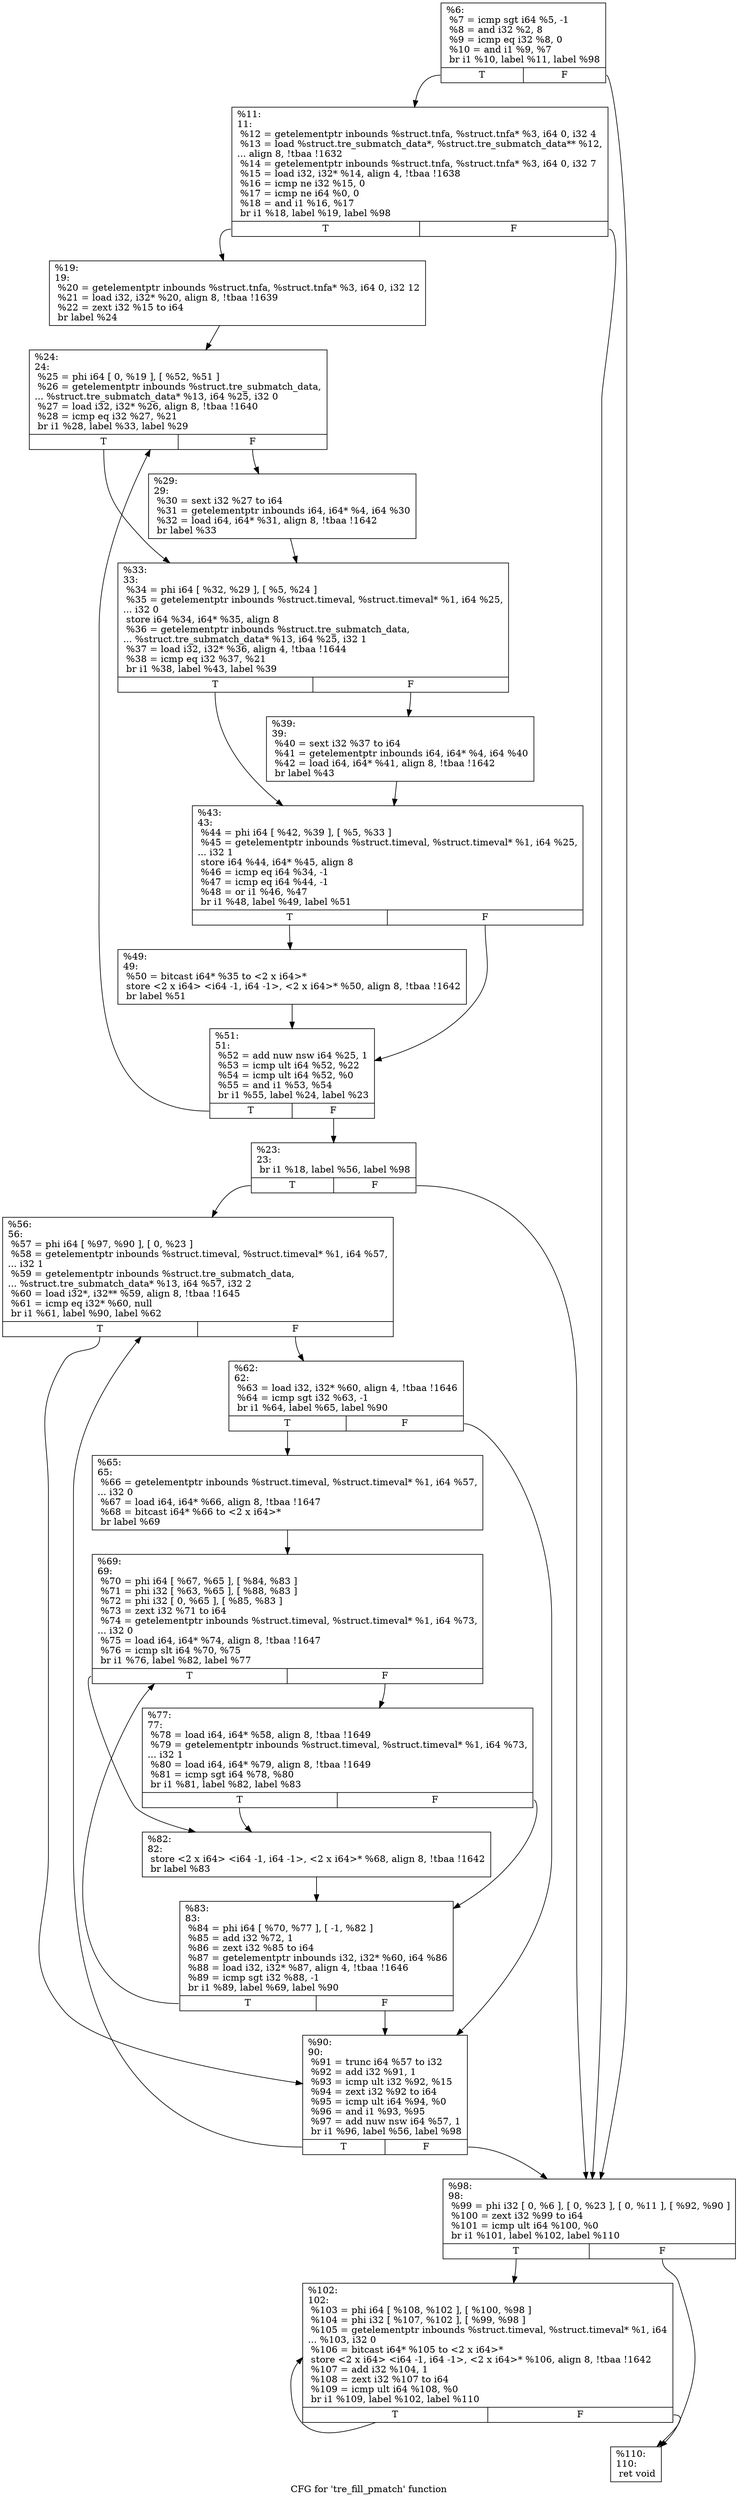 digraph "CFG for 'tre_fill_pmatch' function" {
	label="CFG for 'tre_fill_pmatch' function";

	Node0x1e267c0 [shape=record,label="{%6:\l  %7 = icmp sgt i64 %5, -1\l  %8 = and i32 %2, 8\l  %9 = icmp eq i32 %8, 0\l  %10 = and i1 %9, %7\l  br i1 %10, label %11, label %98\l|{<s0>T|<s1>F}}"];
	Node0x1e267c0:s0 -> Node0x1de9500;
	Node0x1e267c0:s1 -> Node0x1de9aa0;
	Node0x1de9500 [shape=record,label="{%11:\l11:                                               \l  %12 = getelementptr inbounds %struct.tnfa, %struct.tnfa* %3, i64 0, i32 4\l  %13 = load %struct.tre_submatch_data*, %struct.tre_submatch_data** %12,\l... align 8, !tbaa !1632\l  %14 = getelementptr inbounds %struct.tnfa, %struct.tnfa* %3, i64 0, i32 7\l  %15 = load i32, i32* %14, align 4, !tbaa !1638\l  %16 = icmp ne i32 %15, 0\l  %17 = icmp ne i64 %0, 0\l  %18 = and i1 %16, %17\l  br i1 %18, label %19, label %98\l|{<s0>T|<s1>F}}"];
	Node0x1de9500:s0 -> Node0x1de9550;
	Node0x1de9500:s1 -> Node0x1de9aa0;
	Node0x1de9550 [shape=record,label="{%19:\l19:                                               \l  %20 = getelementptr inbounds %struct.tnfa, %struct.tnfa* %3, i64 0, i32 12\l  %21 = load i32, i32* %20, align 8, !tbaa !1639\l  %22 = zext i32 %15 to i64\l  br label %24\l}"];
	Node0x1de9550 -> Node0x1de95f0;
	Node0x1de95a0 [shape=record,label="{%23:\l23:                                               \l  br i1 %18, label %56, label %98\l|{<s0>T|<s1>F}}"];
	Node0x1de95a0:s0 -> Node0x1de9820;
	Node0x1de95a0:s1 -> Node0x1de9aa0;
	Node0x1de95f0 [shape=record,label="{%24:\l24:                                               \l  %25 = phi i64 [ 0, %19 ], [ %52, %51 ]\l  %26 = getelementptr inbounds %struct.tre_submatch_data,\l... %struct.tre_submatch_data* %13, i64 %25, i32 0\l  %27 = load i32, i32* %26, align 8, !tbaa !1640\l  %28 = icmp eq i32 %27, %21\l  br i1 %28, label %33, label %29\l|{<s0>T|<s1>F}}"];
	Node0x1de95f0:s0 -> Node0x1de9690;
	Node0x1de95f0:s1 -> Node0x1de9640;
	Node0x1de9640 [shape=record,label="{%29:\l29:                                               \l  %30 = sext i32 %27 to i64\l  %31 = getelementptr inbounds i64, i64* %4, i64 %30\l  %32 = load i64, i64* %31, align 8, !tbaa !1642\l  br label %33\l}"];
	Node0x1de9640 -> Node0x1de9690;
	Node0x1de9690 [shape=record,label="{%33:\l33:                                               \l  %34 = phi i64 [ %32, %29 ], [ %5, %24 ]\l  %35 = getelementptr inbounds %struct.timeval, %struct.timeval* %1, i64 %25,\l... i32 0\l  store i64 %34, i64* %35, align 8\l  %36 = getelementptr inbounds %struct.tre_submatch_data,\l... %struct.tre_submatch_data* %13, i64 %25, i32 1\l  %37 = load i32, i32* %36, align 4, !tbaa !1644\l  %38 = icmp eq i32 %37, %21\l  br i1 %38, label %43, label %39\l|{<s0>T|<s1>F}}"];
	Node0x1de9690:s0 -> Node0x1de9730;
	Node0x1de9690:s1 -> Node0x1de96e0;
	Node0x1de96e0 [shape=record,label="{%39:\l39:                                               \l  %40 = sext i32 %37 to i64\l  %41 = getelementptr inbounds i64, i64* %4, i64 %40\l  %42 = load i64, i64* %41, align 8, !tbaa !1642\l  br label %43\l}"];
	Node0x1de96e0 -> Node0x1de9730;
	Node0x1de9730 [shape=record,label="{%43:\l43:                                               \l  %44 = phi i64 [ %42, %39 ], [ %5, %33 ]\l  %45 = getelementptr inbounds %struct.timeval, %struct.timeval* %1, i64 %25,\l... i32 1\l  store i64 %44, i64* %45, align 8\l  %46 = icmp eq i64 %34, -1\l  %47 = icmp eq i64 %44, -1\l  %48 = or i1 %46, %47\l  br i1 %48, label %49, label %51\l|{<s0>T|<s1>F}}"];
	Node0x1de9730:s0 -> Node0x1de9780;
	Node0x1de9730:s1 -> Node0x1de97d0;
	Node0x1de9780 [shape=record,label="{%49:\l49:                                               \l  %50 = bitcast i64* %35 to \<2 x i64\>*\l  store \<2 x i64\> \<i64 -1, i64 -1\>, \<2 x i64\>* %50, align 8, !tbaa !1642\l  br label %51\l}"];
	Node0x1de9780 -> Node0x1de97d0;
	Node0x1de97d0 [shape=record,label="{%51:\l51:                                               \l  %52 = add nuw nsw i64 %25, 1\l  %53 = icmp ult i64 %52, %22\l  %54 = icmp ult i64 %52, %0\l  %55 = and i1 %53, %54\l  br i1 %55, label %24, label %23\l|{<s0>T|<s1>F}}"];
	Node0x1de97d0:s0 -> Node0x1de95f0;
	Node0x1de97d0:s1 -> Node0x1de95a0;
	Node0x1de9820 [shape=record,label="{%56:\l56:                                               \l  %57 = phi i64 [ %97, %90 ], [ 0, %23 ]\l  %58 = getelementptr inbounds %struct.timeval, %struct.timeval* %1, i64 %57,\l... i32 1\l  %59 = getelementptr inbounds %struct.tre_submatch_data,\l... %struct.tre_submatch_data* %13, i64 %57, i32 2\l  %60 = load i32*, i32** %59, align 8, !tbaa !1645\l  %61 = icmp eq i32* %60, null\l  br i1 %61, label %90, label %62\l|{<s0>T|<s1>F}}"];
	Node0x1de9820:s0 -> Node0x1de9a50;
	Node0x1de9820:s1 -> Node0x1de9870;
	Node0x1de9870 [shape=record,label="{%62:\l62:                                               \l  %63 = load i32, i32* %60, align 4, !tbaa !1646\l  %64 = icmp sgt i32 %63, -1\l  br i1 %64, label %65, label %90\l|{<s0>T|<s1>F}}"];
	Node0x1de9870:s0 -> Node0x1de98c0;
	Node0x1de9870:s1 -> Node0x1de9a50;
	Node0x1de98c0 [shape=record,label="{%65:\l65:                                               \l  %66 = getelementptr inbounds %struct.timeval, %struct.timeval* %1, i64 %57,\l... i32 0\l  %67 = load i64, i64* %66, align 8, !tbaa !1647\l  %68 = bitcast i64* %66 to \<2 x i64\>*\l  br label %69\l}"];
	Node0x1de98c0 -> Node0x1de9910;
	Node0x1de9910 [shape=record,label="{%69:\l69:                                               \l  %70 = phi i64 [ %67, %65 ], [ %84, %83 ]\l  %71 = phi i32 [ %63, %65 ], [ %88, %83 ]\l  %72 = phi i32 [ 0, %65 ], [ %85, %83 ]\l  %73 = zext i32 %71 to i64\l  %74 = getelementptr inbounds %struct.timeval, %struct.timeval* %1, i64 %73,\l... i32 0\l  %75 = load i64, i64* %74, align 8, !tbaa !1647\l  %76 = icmp slt i64 %70, %75\l  br i1 %76, label %82, label %77\l|{<s0>T|<s1>F}}"];
	Node0x1de9910:s0 -> Node0x1de99b0;
	Node0x1de9910:s1 -> Node0x1de9960;
	Node0x1de9960 [shape=record,label="{%77:\l77:                                               \l  %78 = load i64, i64* %58, align 8, !tbaa !1649\l  %79 = getelementptr inbounds %struct.timeval, %struct.timeval* %1, i64 %73,\l... i32 1\l  %80 = load i64, i64* %79, align 8, !tbaa !1649\l  %81 = icmp sgt i64 %78, %80\l  br i1 %81, label %82, label %83\l|{<s0>T|<s1>F}}"];
	Node0x1de9960:s0 -> Node0x1de99b0;
	Node0x1de9960:s1 -> Node0x1de9a00;
	Node0x1de99b0 [shape=record,label="{%82:\l82:                                               \l  store \<2 x i64\> \<i64 -1, i64 -1\>, \<2 x i64\>* %68, align 8, !tbaa !1642\l  br label %83\l}"];
	Node0x1de99b0 -> Node0x1de9a00;
	Node0x1de9a00 [shape=record,label="{%83:\l83:                                               \l  %84 = phi i64 [ %70, %77 ], [ -1, %82 ]\l  %85 = add i32 %72, 1\l  %86 = zext i32 %85 to i64\l  %87 = getelementptr inbounds i32, i32* %60, i64 %86\l  %88 = load i32, i32* %87, align 4, !tbaa !1646\l  %89 = icmp sgt i32 %88, -1\l  br i1 %89, label %69, label %90\l|{<s0>T|<s1>F}}"];
	Node0x1de9a00:s0 -> Node0x1de9910;
	Node0x1de9a00:s1 -> Node0x1de9a50;
	Node0x1de9a50 [shape=record,label="{%90:\l90:                                               \l  %91 = trunc i64 %57 to i32\l  %92 = add i32 %91, 1\l  %93 = icmp ult i32 %92, %15\l  %94 = zext i32 %92 to i64\l  %95 = icmp ult i64 %94, %0\l  %96 = and i1 %93, %95\l  %97 = add nuw nsw i64 %57, 1\l  br i1 %96, label %56, label %98\l|{<s0>T|<s1>F}}"];
	Node0x1de9a50:s0 -> Node0x1de9820;
	Node0x1de9a50:s1 -> Node0x1de9aa0;
	Node0x1de9aa0 [shape=record,label="{%98:\l98:                                               \l  %99 = phi i32 [ 0, %6 ], [ 0, %23 ], [ 0, %11 ], [ %92, %90 ]\l  %100 = zext i32 %99 to i64\l  %101 = icmp ult i64 %100, %0\l  br i1 %101, label %102, label %110\l|{<s0>T|<s1>F}}"];
	Node0x1de9aa0:s0 -> Node0x1de9af0;
	Node0x1de9aa0:s1 -> Node0x1de9b40;
	Node0x1de9af0 [shape=record,label="{%102:\l102:                                              \l  %103 = phi i64 [ %108, %102 ], [ %100, %98 ]\l  %104 = phi i32 [ %107, %102 ], [ %99, %98 ]\l  %105 = getelementptr inbounds %struct.timeval, %struct.timeval* %1, i64\l... %103, i32 0\l  %106 = bitcast i64* %105 to \<2 x i64\>*\l  store \<2 x i64\> \<i64 -1, i64 -1\>, \<2 x i64\>* %106, align 8, !tbaa !1642\l  %107 = add i32 %104, 1\l  %108 = zext i32 %107 to i64\l  %109 = icmp ult i64 %108, %0\l  br i1 %109, label %102, label %110\l|{<s0>T|<s1>F}}"];
	Node0x1de9af0:s0 -> Node0x1de9af0;
	Node0x1de9af0:s1 -> Node0x1de9b40;
	Node0x1de9b40 [shape=record,label="{%110:\l110:                                              \l  ret void\l}"];
}
